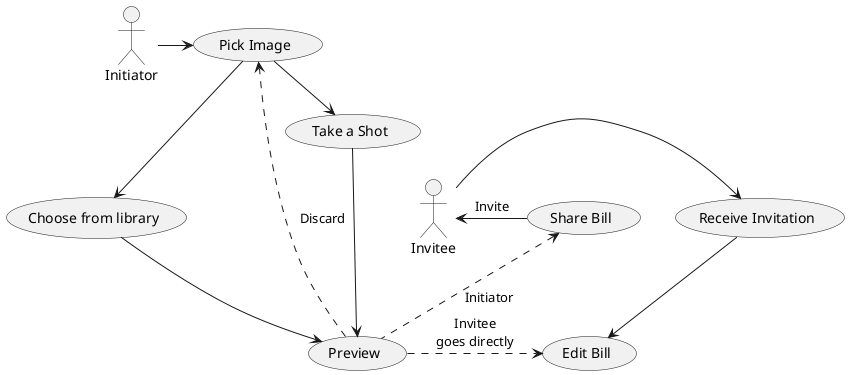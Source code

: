 @startuml

'Initiator start'
:Initiator: -> (Pick Image)

'Common flow'
(Pick Image) -> (Take a Shot) : Camera
(Pick Image) --> (Choose from library)
(Take a Shot) -> (Preview)
(Choose from library) --> (Preview)
(Share Bill) <.. (Preview) : Initiator
''(Preview) ..> (Share Bill) : Initiator
(Preview) .> (Edit Bill) : Invitee\ngoes directly
(Preview) .> (Pick Image) : Discard

'Share bill Screen'
''(Share Bill) <-> (Describe Bill)
''(Share Bill) <-> (Add Geo Tag)
''(Share Bill) <- (Share Bill) : Choose\ninvitees
:Invitee: <- (Share Bill) : Invite

'Invitee start'
:Invitee: -> (Receive Invitation)
(Receive Invitation) --> (Edit Bill)

newpage

''(Share Bill) ->

@enduml
